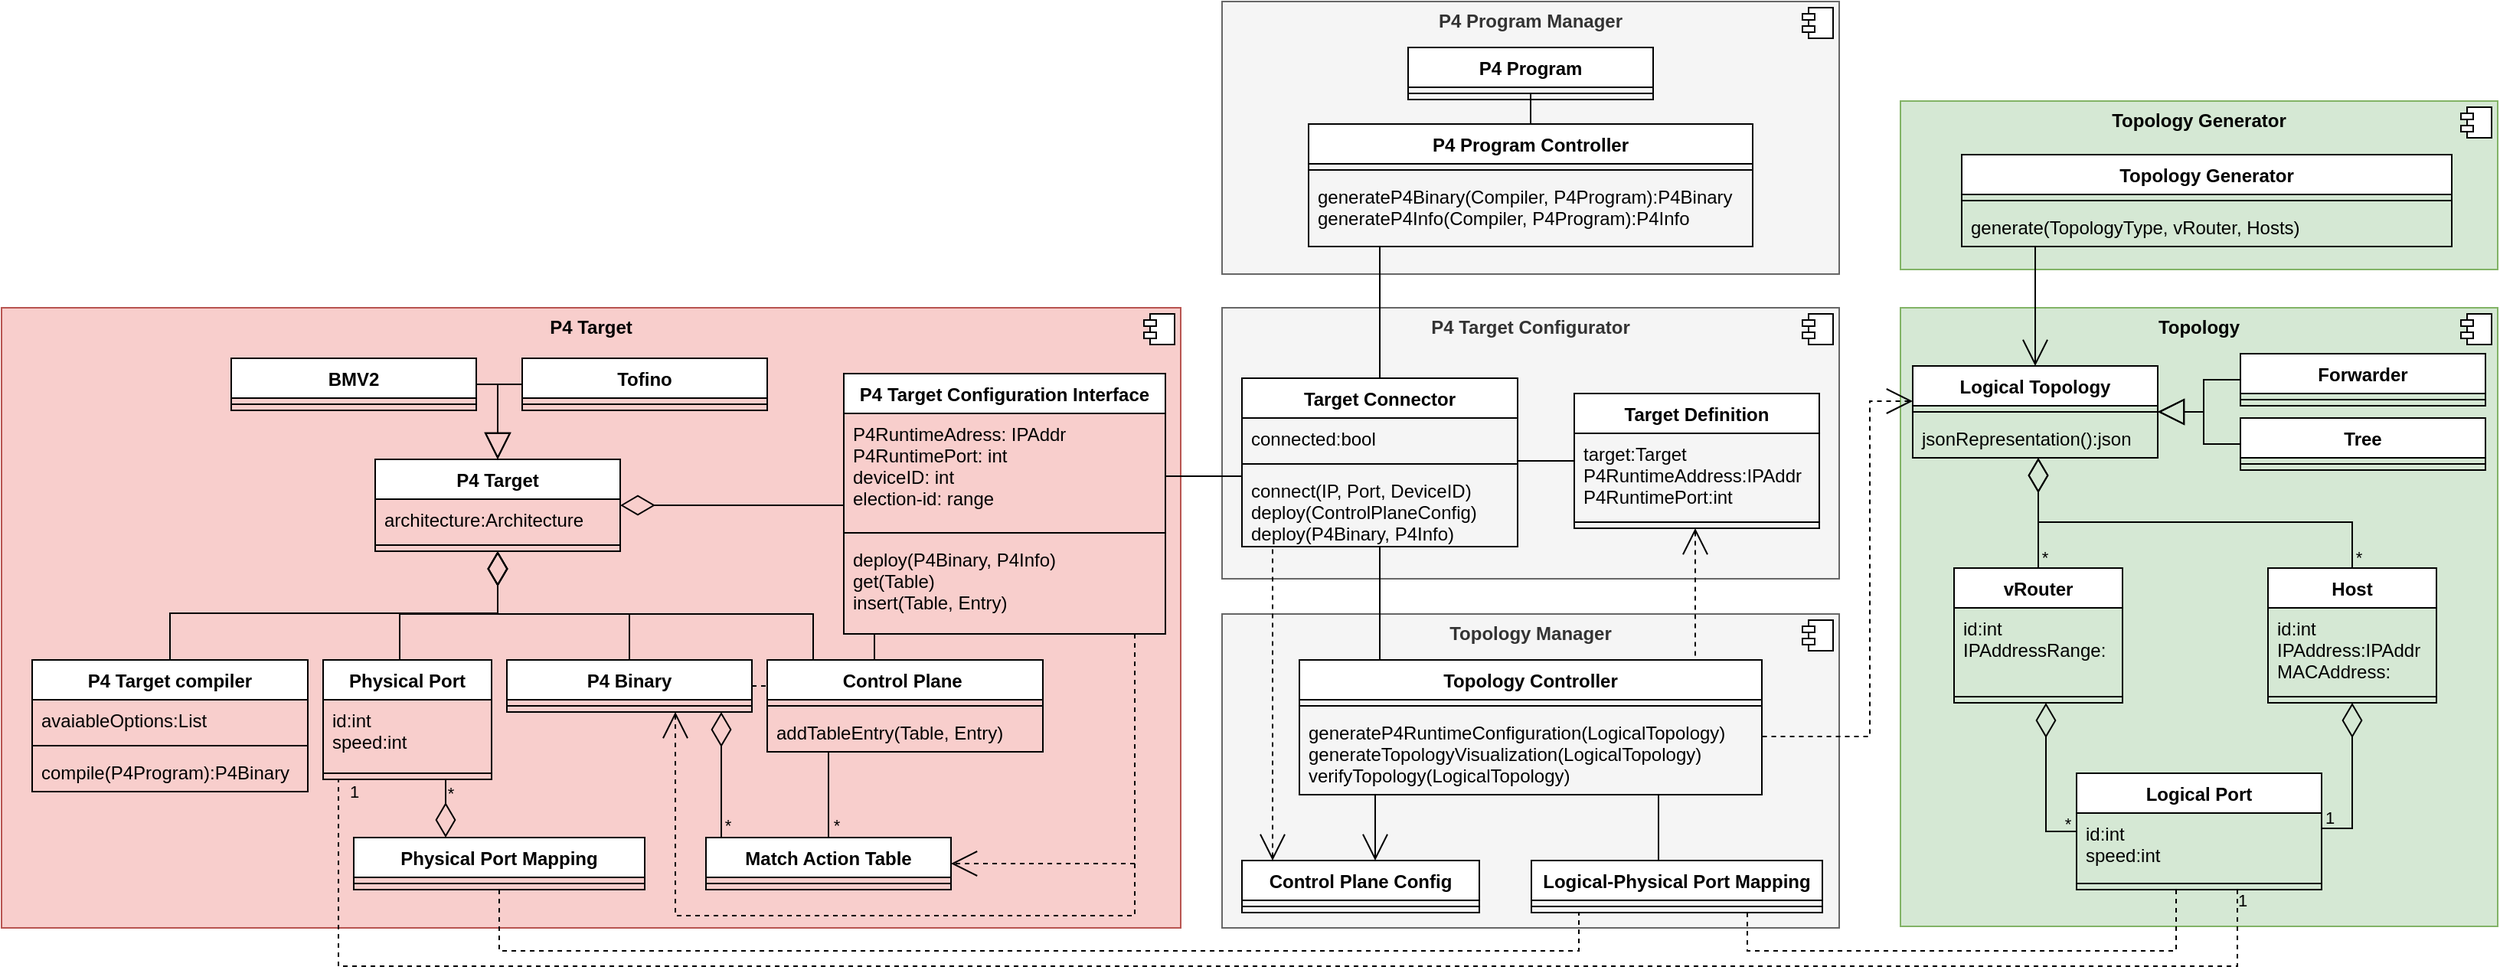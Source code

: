 <mxfile version="14.5.1" type="device"><diagram id="R6TQ2vEgxV3W4R6cFAfv" name="Page-1"><mxGraphModel dx="1638" dy="2123" grid="1" gridSize="10" guides="1" tooltips="1" connect="1" arrows="1" fold="1" page="1" pageScale="1" pageWidth="827" pageHeight="1169" math="0" shadow="0"><root><mxCell id="0"/><mxCell id="1" parent="0" visible="0"/><mxCell id="zYVaAjOG-w3Y150-AvWh-37" value="Components" parent="0"/><mxCell id="NxqUh8hwV3UqLAbW3KpA-49" value="&lt;p style=&quot;margin: 0px ; margin-top: 6px ; text-align: center&quot;&gt;&lt;b&gt;P4 Target&lt;/b&gt;&lt;/p&gt;" style="align=left;overflow=fill;html=1;dropTarget=0;fillColor=#f8cecc;strokeColor=#b85450;" parent="zYVaAjOG-w3Y150-AvWh-37" vertex="1"><mxGeometry x="30" y="190" width="770" height="405" as="geometry"/></mxCell><mxCell id="NxqUh8hwV3UqLAbW3KpA-50" value="" style="shape=component;jettyWidth=8;jettyHeight=4;" parent="NxqUh8hwV3UqLAbW3KpA-49" vertex="1"><mxGeometry x="1" width="20" height="20" relative="1" as="geometry"><mxPoint x="-24" y="4" as="offset"/></mxGeometry></mxCell><mxCell id="NxqUh8hwV3UqLAbW3KpA-117" value="&lt;p style=&quot;margin: 0px ; margin-top: 6px ; text-align: center&quot;&gt;&lt;b&gt;P4 Program Manager&lt;/b&gt;&lt;/p&gt;" style="align=left;overflow=fill;html=1;dropTarget=0;fillColor=#f5f5f5;strokeColor=#666666;fontColor=#333333;" parent="zYVaAjOG-w3Y150-AvWh-37" vertex="1"><mxGeometry x="827" y="-10" width="403" height="178" as="geometry"/></mxCell><mxCell id="NxqUh8hwV3UqLAbW3KpA-118" value="" style="shape=component;jettyWidth=8;jettyHeight=4;" parent="NxqUh8hwV3UqLAbW3KpA-117" vertex="1"><mxGeometry x="1" width="20" height="20" relative="1" as="geometry"><mxPoint x="-24" y="4" as="offset"/></mxGeometry></mxCell><mxCell id="NxqUh8hwV3UqLAbW3KpA-75" value="&lt;p style=&quot;margin: 0px ; margin-top: 6px ; text-align: center&quot;&gt;&lt;b&gt;P4 Target Configurator&lt;/b&gt;&lt;/p&gt;" style="align=left;overflow=fill;html=1;dropTarget=0;fillColor=#f5f5f5;strokeColor=#666666;fontColor=#333333;" parent="zYVaAjOG-w3Y150-AvWh-37" vertex="1"><mxGeometry x="827" y="190" width="403" height="177" as="geometry"/></mxCell><mxCell id="NxqUh8hwV3UqLAbW3KpA-76" value="" style="shape=component;jettyWidth=8;jettyHeight=4;" parent="NxqUh8hwV3UqLAbW3KpA-75" vertex="1"><mxGeometry x="1" width="20" height="20" relative="1" as="geometry"><mxPoint x="-24" y="4" as="offset"/></mxGeometry></mxCell><mxCell id="NxqUh8hwV3UqLAbW3KpA-115" value="&lt;p style=&quot;margin: 0px ; margin-top: 6px ; text-align: center&quot;&gt;&lt;b&gt;Topology Manager&lt;/b&gt;&lt;/p&gt;" style="align=left;overflow=fill;html=1;dropTarget=0;fillColor=#f5f5f5;strokeColor=#666666;fontColor=#333333;" parent="zYVaAjOG-w3Y150-AvWh-37" vertex="1"><mxGeometry x="827" y="390" width="403" height="205" as="geometry"/></mxCell><mxCell id="NxqUh8hwV3UqLAbW3KpA-116" value="" style="shape=component;jettyWidth=8;jettyHeight=4;" parent="NxqUh8hwV3UqLAbW3KpA-115" vertex="1"><mxGeometry x="1" width="20" height="20" relative="1" as="geometry"><mxPoint x="-24" y="4" as="offset"/></mxGeometry></mxCell><mxCell id="zYVaAjOG-w3Y150-AvWh-20" value="&lt;p style=&quot;margin: 0px ; margin-top: 6px ; text-align: center&quot;&gt;&lt;b&gt;Topology Generator&lt;/b&gt;&lt;/p&gt;" style="align=left;overflow=fill;html=1;dropTarget=0;fillColor=#d5e8d4;strokeColor=#82b366;" parent="zYVaAjOG-w3Y150-AvWh-37" vertex="1"><mxGeometry x="1270" y="55" width="390" height="110" as="geometry"/></mxCell><mxCell id="zYVaAjOG-w3Y150-AvWh-21" value="" style="shape=component;jettyWidth=8;jettyHeight=4;" parent="zYVaAjOG-w3Y150-AvWh-20" vertex="1"><mxGeometry x="1" width="20" height="20" relative="1" as="geometry"><mxPoint x="-24" y="4" as="offset"/></mxGeometry></mxCell><mxCell id="zYVaAjOG-w3Y150-AvWh-41" value="&lt;p style=&quot;margin: 0px ; margin-top: 6px ; text-align: center&quot;&gt;&lt;b&gt;Topology&lt;/b&gt;&lt;/p&gt;" style="align=left;overflow=fill;html=1;dropTarget=0;fillColor=#d5e8d4;strokeColor=#82b366;" parent="zYVaAjOG-w3Y150-AvWh-37" vertex="1"><mxGeometry x="1270" y="190" width="390" height="404" as="geometry"/></mxCell><mxCell id="zYVaAjOG-w3Y150-AvWh-42" value="" style="shape=component;jettyWidth=8;jettyHeight=4;" parent="zYVaAjOG-w3Y150-AvWh-41" vertex="1"><mxGeometry x="1" width="20" height="20" relative="1" as="geometry"><mxPoint x="-24" y="4" as="offset"/></mxGeometry></mxCell><mxCell id="zYVaAjOG-w3Y150-AvWh-38" value="Classes" parent="0"/><mxCell id="NxqUh8hwV3UqLAbW3KpA-40" value="" style="edgeStyle=orthogonalEdgeStyle;rounded=0;orthogonalLoop=1;jettySize=auto;html=1;startSize=15;endArrow=none;endFill=0;endSize=20;startArrow=block;startFill=0;" parent="zYVaAjOG-w3Y150-AvWh-38" source="NxqUh8hwV3UqLAbW3KpA-1" target="NxqUh8hwV3UqLAbW3KpA-36" edge="1"><mxGeometry relative="1" as="geometry"><Array as="points"><mxPoint x="354" y="240"/></Array></mxGeometry></mxCell><mxCell id="NxqUh8hwV3UqLAbW3KpA-45" style="edgeStyle=orthogonalEdgeStyle;rounded=0;orthogonalLoop=1;jettySize=auto;html=1;startSize=15;endArrow=none;endFill=0;endSize=20;startArrow=block;startFill=0;" parent="zYVaAjOG-w3Y150-AvWh-38" source="NxqUh8hwV3UqLAbW3KpA-1" target="NxqUh8hwV3UqLAbW3KpA-41" edge="1"><mxGeometry relative="1" as="geometry"><Array as="points"><mxPoint x="354" y="240"/></Array></mxGeometry></mxCell><mxCell id="NxqUh8hwV3UqLAbW3KpA-1" value="P4 Target" style="swimlane;fontStyle=1;align=center;verticalAlign=top;childLayout=stackLayout;horizontal=1;startSize=26;horizontalStack=0;resizeParent=1;resizeParentMax=0;resizeLast=0;collapsible=1;marginBottom=0;" parent="zYVaAjOG-w3Y150-AvWh-38" vertex="1"><mxGeometry x="274" y="289" width="160" height="60" as="geometry"/></mxCell><mxCell id="NxqUh8hwV3UqLAbW3KpA-2" value="architecture:Architecture" style="text;strokeColor=none;fillColor=none;align=left;verticalAlign=top;spacingLeft=4;spacingRight=4;overflow=hidden;rotatable=0;points=[[0,0.5],[1,0.5]];portConstraint=eastwest;" parent="NxqUh8hwV3UqLAbW3KpA-1" vertex="1"><mxGeometry y="26" width="160" height="26" as="geometry"/></mxCell><mxCell id="NxqUh8hwV3UqLAbW3KpA-3" value="" style="line;strokeWidth=1;fillColor=none;align=left;verticalAlign=middle;spacingTop=-1;spacingLeft=3;spacingRight=3;rotatable=0;labelPosition=right;points=[];portConstraint=eastwest;" parent="NxqUh8hwV3UqLAbW3KpA-1" vertex="1"><mxGeometry y="52" width="160" height="8" as="geometry"/></mxCell><mxCell id="NxqUh8hwV3UqLAbW3KpA-27" style="edgeStyle=orthogonalEdgeStyle;rounded=0;orthogonalLoop=1;jettySize=auto;html=1;endArrow=diamondThin;endFill=0;startSize=12;endSize=20;" parent="zYVaAjOG-w3Y150-AvWh-38" source="ynl7z2nkHCVHuvga_-5q-16" target="NxqUh8hwV3UqLAbW3KpA-1" edge="1"><mxGeometry relative="1" as="geometry"><Array as="points"><mxPoint x="290" y="390"/><mxPoint x="354" y="390"/></Array></mxGeometry></mxCell><mxCell id="ynl7z2nkHCVHuvga_-5q-36" style="edgeStyle=orthogonalEdgeStyle;rounded=0;orthogonalLoop=1;jettySize=auto;html=1;startArrow=diamondThin;startFill=0;startSize=20;endArrow=none;endFill=0;endSize=20;" parent="zYVaAjOG-w3Y150-AvWh-38" source="NxqUh8hwV3UqLAbW3KpA-5" target="ynl7z2nkHCVHuvga_-5q-16" edge="1"><mxGeometry relative="1" as="geometry"><Array as="points"><mxPoint x="320" y="500"/><mxPoint x="320" y="500"/></Array></mxGeometry></mxCell><mxCell id="zYVaAjOG-w3Y150-AvWh-40" value="*" style="edgeLabel;html=1;align=center;verticalAlign=middle;resizable=0;points=[];labelBackgroundColor=none;" parent="ynl7z2nkHCVHuvga_-5q-36" vertex="1" connectable="0"><mxGeometry x="0.368" y="1" relative="1" as="geometry"><mxPoint x="4" y="-3" as="offset"/></mxGeometry></mxCell><mxCell id="zYVaAjOG-w3Y150-AvWh-28" style="edgeStyle=orthogonalEdgeStyle;rounded=0;orthogonalLoop=1;jettySize=auto;html=1;exitX=0.5;exitY=1;exitDx=0;exitDy=0;startArrow=none;startFill=0;startSize=15;endArrow=none;endFill=0;endSize=15;dashed=1;" parent="zYVaAjOG-w3Y150-AvWh-38" source="NxqUh8hwV3UqLAbW3KpA-5" target="zYVaAjOG-w3Y150-AvWh-26" edge="1"><mxGeometry relative="1" as="geometry"><Array as="points"><mxPoint x="355" y="610"/><mxPoint x="1060" y="610"/></Array></mxGeometry></mxCell><mxCell id="NxqUh8hwV3UqLAbW3KpA-5" value="Physical Port Mapping" style="swimlane;fontStyle=1;align=center;verticalAlign=top;childLayout=stackLayout;horizontal=1;startSize=26;horizontalStack=0;resizeParent=1;resizeParentMax=0;resizeLast=0;collapsible=1;marginBottom=0;" parent="zYVaAjOG-w3Y150-AvWh-38" vertex="1"><mxGeometry x="260" y="536" width="190" height="34" as="geometry"/></mxCell><mxCell id="NxqUh8hwV3UqLAbW3KpA-7" value="" style="line;strokeWidth=1;fillColor=none;align=left;verticalAlign=middle;spacingTop=-1;spacingLeft=3;spacingRight=3;rotatable=0;labelPosition=right;points=[];portConstraint=eastwest;" parent="NxqUh8hwV3UqLAbW3KpA-5" vertex="1"><mxGeometry y="26" width="190" height="8" as="geometry"/></mxCell><mxCell id="zYVaAjOG-w3Y150-AvWh-31" style="edgeStyle=orthogonalEdgeStyle;rounded=0;orthogonalLoop=1;jettySize=auto;html=1;exitX=0.5;exitY=0;exitDx=0;exitDy=0;startArrow=none;startFill=0;startSize=20;endArrow=diamondThin;endFill=0;endSize=20;" parent="zYVaAjOG-w3Y150-AvWh-38" source="NxqUh8hwV3UqLAbW3KpA-9" target="NxqUh8hwV3UqLAbW3KpA-1" edge="1"><mxGeometry relative="1" as="geometry"/></mxCell><mxCell id="NxqUh8hwV3UqLAbW3KpA-9" value="P4 Target compiler" style="swimlane;fontStyle=1;align=center;verticalAlign=top;childLayout=stackLayout;horizontal=1;startSize=26;horizontalStack=0;resizeParent=1;resizeParentMax=0;resizeLast=0;collapsible=1;marginBottom=0;" parent="zYVaAjOG-w3Y150-AvWh-38" vertex="1"><mxGeometry x="50" y="420" width="180" height="86" as="geometry"/></mxCell><mxCell id="NxqUh8hwV3UqLAbW3KpA-10" value="avaiableOptions:List" style="text;strokeColor=none;fillColor=none;align=left;verticalAlign=top;spacingLeft=4;spacingRight=4;overflow=hidden;rotatable=0;points=[[0,0.5],[1,0.5]];portConstraint=eastwest;" parent="NxqUh8hwV3UqLAbW3KpA-9" vertex="1"><mxGeometry y="26" width="180" height="26" as="geometry"/></mxCell><mxCell id="NxqUh8hwV3UqLAbW3KpA-11" value="" style="line;strokeWidth=1;fillColor=none;align=left;verticalAlign=middle;spacingTop=-1;spacingLeft=3;spacingRight=3;rotatable=0;labelPosition=right;points=[];portConstraint=eastwest;" parent="NxqUh8hwV3UqLAbW3KpA-9" vertex="1"><mxGeometry y="52" width="180" height="8" as="geometry"/></mxCell><mxCell id="NxqUh8hwV3UqLAbW3KpA-12" value="compile(P4Program):P4Binary" style="text;strokeColor=none;fillColor=none;align=left;verticalAlign=top;spacingLeft=4;spacingRight=4;overflow=hidden;rotatable=0;points=[[0,0.5],[1,0.5]];portConstraint=eastwest;" parent="NxqUh8hwV3UqLAbW3KpA-9" vertex="1"><mxGeometry y="60" width="180" height="26" as="geometry"/></mxCell><mxCell id="NxqUh8hwV3UqLAbW3KpA-28" style="edgeStyle=orthogonalEdgeStyle;rounded=0;orthogonalLoop=1;jettySize=auto;html=1;exitX=0.5;exitY=0;exitDx=0;exitDy=0;endArrow=diamondThin;endFill=0;endSize=20;" parent="zYVaAjOG-w3Y150-AvWh-38" source="NxqUh8hwV3UqLAbW3KpA-13" target="NxqUh8hwV3UqLAbW3KpA-1" edge="1"><mxGeometry relative="1" as="geometry"><Array as="points"><mxPoint x="440" y="390"/><mxPoint x="354" y="390"/></Array></mxGeometry></mxCell><mxCell id="NxqUh8hwV3UqLAbW3KpA-125" style="edgeStyle=orthogonalEdgeStyle;rounded=0;orthogonalLoop=1;jettySize=auto;html=1;startArrow=none;startFill=0;startSize=15;endArrow=none;endFill=0;endSize=15;dashed=1;" parent="zYVaAjOG-w3Y150-AvWh-38" source="NxqUh8hwV3UqLAbW3KpA-13" target="NxqUh8hwV3UqLAbW3KpA-17" edge="1"><mxGeometry relative="1" as="geometry"><Array as="points"><mxPoint x="520" y="437"/><mxPoint x="520" y="437"/></Array></mxGeometry></mxCell><mxCell id="NxqUh8hwV3UqLAbW3KpA-13" value="P4 Binary" style="swimlane;fontStyle=1;align=center;verticalAlign=top;childLayout=stackLayout;horizontal=1;startSize=26;horizontalStack=0;resizeParent=1;resizeParentMax=0;resizeLast=0;collapsible=1;marginBottom=0;" parent="zYVaAjOG-w3Y150-AvWh-38" vertex="1"><mxGeometry x="360" y="420" width="160" height="34" as="geometry"/></mxCell><mxCell id="NxqUh8hwV3UqLAbW3KpA-15" value="" style="line;strokeWidth=1;fillColor=none;align=left;verticalAlign=middle;spacingTop=-1;spacingLeft=3;spacingRight=3;rotatable=0;labelPosition=right;points=[];portConstraint=eastwest;" parent="NxqUh8hwV3UqLAbW3KpA-13" vertex="1"><mxGeometry y="26" width="160" height="8" as="geometry"/></mxCell><mxCell id="NxqUh8hwV3UqLAbW3KpA-29" style="edgeStyle=orthogonalEdgeStyle;rounded=0;orthogonalLoop=1;jettySize=auto;html=1;endArrow=diamondThin;endFill=0;startSize=10;endSize=20;" parent="zYVaAjOG-w3Y150-AvWh-38" source="NxqUh8hwV3UqLAbW3KpA-17" target="NxqUh8hwV3UqLAbW3KpA-1" edge="1"><mxGeometry relative="1" as="geometry"><Array as="points"><mxPoint x="560" y="390"/><mxPoint x="354" y="390"/></Array></mxGeometry></mxCell><mxCell id="NxqUh8hwV3UqLAbW3KpA-17" value="Control Plane " style="swimlane;fontStyle=1;align=center;verticalAlign=top;childLayout=stackLayout;horizontal=1;startSize=26;horizontalStack=0;resizeParent=1;resizeParentMax=0;resizeLast=0;collapsible=1;marginBottom=0;" parent="zYVaAjOG-w3Y150-AvWh-38" vertex="1"><mxGeometry x="530" y="420" width="180" height="60" as="geometry"/></mxCell><mxCell id="NxqUh8hwV3UqLAbW3KpA-19" value="" style="line;strokeWidth=1;fillColor=none;align=left;verticalAlign=middle;spacingTop=-1;spacingLeft=3;spacingRight=3;rotatable=0;labelPosition=right;points=[];portConstraint=eastwest;" parent="NxqUh8hwV3UqLAbW3KpA-17" vertex="1"><mxGeometry y="26" width="180" height="8" as="geometry"/></mxCell><mxCell id="NxqUh8hwV3UqLAbW3KpA-20" value="addTableEntry(Table, Entry)" style="text;strokeColor=none;fillColor=none;align=left;verticalAlign=top;spacingLeft=4;spacingRight=4;overflow=hidden;rotatable=0;points=[[0,0.5],[1,0.5]];portConstraint=eastwest;" parent="NxqUh8hwV3UqLAbW3KpA-17" vertex="1"><mxGeometry y="34" width="180" height="26" as="geometry"/></mxCell><mxCell id="NxqUh8hwV3UqLAbW3KpA-25" style="edgeStyle=orthogonalEdgeStyle;rounded=0;orthogonalLoop=1;jettySize=auto;html=1;endArrow=diamondThin;endFill=0;endSize=20;" parent="zYVaAjOG-w3Y150-AvWh-38" source="NxqUh8hwV3UqLAbW3KpA-21" target="NxqUh8hwV3UqLAbW3KpA-13" edge="1"><mxGeometry relative="1" as="geometry"><Array as="points"><mxPoint x="500" y="480"/><mxPoint x="500" y="480"/></Array></mxGeometry></mxCell><mxCell id="NxqUh8hwV3UqLAbW3KpA-26" value="*" style="edgeLabel;html=1;align=center;verticalAlign=middle;resizable=0;points=[];labelBackgroundColor=none;" parent="NxqUh8hwV3UqLAbW3KpA-25" vertex="1" connectable="0"><mxGeometry x="-0.556" y="-1" relative="1" as="geometry"><mxPoint x="3" y="10" as="offset"/></mxGeometry></mxCell><mxCell id="ynl7z2nkHCVHuvga_-5q-1" style="edgeStyle=orthogonalEdgeStyle;rounded=0;orthogonalLoop=1;jettySize=auto;html=1;endArrow=none;endFill=0;" parent="zYVaAjOG-w3Y150-AvWh-38" source="NxqUh8hwV3UqLAbW3KpA-21" target="NxqUh8hwV3UqLAbW3KpA-17" edge="1"><mxGeometry relative="1" as="geometry"><Array as="points"><mxPoint x="570" y="500"/><mxPoint x="570" y="500"/></Array></mxGeometry></mxCell><mxCell id="ynl7z2nkHCVHuvga_-5q-4" value="*" style="edgeLabel;html=1;align=center;verticalAlign=middle;resizable=0;points=[];labelBackgroundColor=none;" parent="ynl7z2nkHCVHuvga_-5q-1" vertex="1" connectable="0"><mxGeometry x="0.474" y="-1" relative="1" as="geometry"><mxPoint x="4" y="33" as="offset"/></mxGeometry></mxCell><mxCell id="NxqUh8hwV3UqLAbW3KpA-21" value="Match Action Table" style="swimlane;fontStyle=1;align=center;verticalAlign=top;childLayout=stackLayout;horizontal=1;startSize=26;horizontalStack=0;resizeParent=1;resizeParentMax=0;resizeLast=0;collapsible=1;marginBottom=0;" parent="zYVaAjOG-w3Y150-AvWh-38" vertex="1"><mxGeometry x="490" y="536" width="160" height="34" as="geometry"/></mxCell><mxCell id="NxqUh8hwV3UqLAbW3KpA-23" value="" style="line;strokeWidth=1;fillColor=none;align=left;verticalAlign=middle;spacingTop=-1;spacingLeft=3;spacingRight=3;rotatable=0;labelPosition=right;points=[];portConstraint=eastwest;" parent="NxqUh8hwV3UqLAbW3KpA-21" vertex="1"><mxGeometry y="26" width="160" height="8" as="geometry"/></mxCell><mxCell id="ynl7z2nkHCVHuvga_-5q-37" style="edgeStyle=orthogonalEdgeStyle;rounded=0;orthogonalLoop=1;jettySize=auto;html=1;exitX=0.25;exitY=1;exitDx=0;exitDy=0;startArrow=none;startFill=0;startSize=20;endArrow=none;endFill=0;endSize=20;" parent="zYVaAjOG-w3Y150-AvWh-38" source="NxqUh8hwV3UqLAbW3KpA-30" target="NxqUh8hwV3UqLAbW3KpA-17" edge="1"><mxGeometry relative="1" as="geometry"><Array as="points"><mxPoint x="600" y="403"/></Array></mxGeometry></mxCell><mxCell id="NxqUh8hwV3UqLAbW3KpA-30" value="P4 Target Configuration Interface" style="swimlane;fontStyle=1;align=center;verticalAlign=top;childLayout=stackLayout;horizontal=1;startSize=26;horizontalStack=0;resizeParent=1;resizeParentMax=0;resizeLast=0;collapsible=1;marginBottom=0;" parent="zYVaAjOG-w3Y150-AvWh-38" vertex="1"><mxGeometry x="580" y="233" width="210" height="170" as="geometry"/></mxCell><mxCell id="NxqUh8hwV3UqLAbW3KpA-31" value="P4RuntimeAdress: IPAddr&#10;P4RuntimePort: int&#10;deviceID: int&#10;election-id: range" style="text;strokeColor=none;fillColor=none;align=left;verticalAlign=top;spacingLeft=4;spacingRight=4;overflow=hidden;rotatable=0;points=[[0,0.5],[1,0.5]];portConstraint=eastwest;fontSize=12;" parent="NxqUh8hwV3UqLAbW3KpA-30" vertex="1"><mxGeometry y="26" width="210" height="74" as="geometry"/></mxCell><mxCell id="NxqUh8hwV3UqLAbW3KpA-32" value="" style="line;strokeWidth=1;fillColor=none;align=left;verticalAlign=middle;spacingTop=-1;spacingLeft=3;spacingRight=3;rotatable=0;labelPosition=right;points=[];portConstraint=eastwest;" parent="NxqUh8hwV3UqLAbW3KpA-30" vertex="1"><mxGeometry y="100" width="210" height="8" as="geometry"/></mxCell><mxCell id="NxqUh8hwV3UqLAbW3KpA-33" value="deploy(P4Binary, P4Info)&#10;get(Table)&#10;insert(Table, Entry)" style="text;strokeColor=none;fillColor=none;align=left;verticalAlign=top;spacingLeft=4;spacingRight=4;overflow=hidden;rotatable=0;points=[[0,0.5],[1,0.5]];portConstraint=eastwest;" parent="NxqUh8hwV3UqLAbW3KpA-30" vertex="1"><mxGeometry y="108" width="210" height="62" as="geometry"/></mxCell><mxCell id="NxqUh8hwV3UqLAbW3KpA-35" style="edgeStyle=orthogonalEdgeStyle;rounded=0;orthogonalLoop=1;jettySize=auto;html=1;startSize=12;endArrow=diamondThin;endFill=0;endSize=20;" parent="zYVaAjOG-w3Y150-AvWh-38" source="NxqUh8hwV3UqLAbW3KpA-30" target="NxqUh8hwV3UqLAbW3KpA-1" edge="1"><mxGeometry relative="1" as="geometry"><Array as="points"><mxPoint x="510" y="319"/><mxPoint x="510" y="319"/></Array></mxGeometry></mxCell><mxCell id="NxqUh8hwV3UqLAbW3KpA-36" value="BMV2" style="swimlane;fontStyle=1;align=center;verticalAlign=top;childLayout=stackLayout;horizontal=1;startSize=26;horizontalStack=0;resizeParent=1;resizeParentMax=0;resizeLast=0;collapsible=1;marginBottom=0;" parent="zYVaAjOG-w3Y150-AvWh-38" vertex="1"><mxGeometry x="180" y="223" width="160" height="34" as="geometry"/></mxCell><mxCell id="NxqUh8hwV3UqLAbW3KpA-38" value="" style="line;strokeWidth=1;fillColor=none;align=left;verticalAlign=middle;spacingTop=-1;spacingLeft=3;spacingRight=3;rotatable=0;labelPosition=right;points=[];portConstraint=eastwest;" parent="NxqUh8hwV3UqLAbW3KpA-36" vertex="1"><mxGeometry y="26" width="160" height="8" as="geometry"/></mxCell><mxCell id="NxqUh8hwV3UqLAbW3KpA-41" value="Tofino" style="swimlane;fontStyle=1;align=center;verticalAlign=top;childLayout=stackLayout;horizontal=1;startSize=26;horizontalStack=0;resizeParent=1;resizeParentMax=0;resizeLast=0;collapsible=1;marginBottom=0;" parent="zYVaAjOG-w3Y150-AvWh-38" vertex="1"><mxGeometry x="370" y="223" width="160" height="34" as="geometry"/></mxCell><mxCell id="NxqUh8hwV3UqLAbW3KpA-43" value="" style="line;strokeWidth=1;fillColor=none;align=left;verticalAlign=middle;spacingTop=-1;spacingLeft=3;spacingRight=3;rotatable=0;labelPosition=right;points=[];portConstraint=eastwest;" parent="NxqUh8hwV3UqLAbW3KpA-41" vertex="1"><mxGeometry y="26" width="160" height="8" as="geometry"/></mxCell><mxCell id="NxqUh8hwV3UqLAbW3KpA-60" value="" style="edgeStyle=orthogonalEdgeStyle;rounded=0;orthogonalLoop=1;jettySize=auto;html=1;startArrow=none;startFill=0;startSize=15;endArrow=none;endFill=0;endSize=15;" parent="zYVaAjOG-w3Y150-AvWh-38" source="NxqUh8hwV3UqLAbW3KpA-51" target="NxqUh8hwV3UqLAbW3KpA-56" edge="1"><mxGeometry relative="1" as="geometry"><Array as="points"><mxPoint x="1040" y="290"/><mxPoint x="1040" y="290"/></Array></mxGeometry></mxCell><mxCell id="NxqUh8hwV3UqLAbW3KpA-51" value="Target Connector" style="swimlane;fontStyle=1;align=center;verticalAlign=top;childLayout=stackLayout;horizontal=1;startSize=26;horizontalStack=0;resizeParent=1;resizeParentMax=0;resizeLast=0;collapsible=1;marginBottom=0;" parent="zYVaAjOG-w3Y150-AvWh-38" vertex="1"><mxGeometry x="840" y="236" width="180" height="110" as="geometry"/></mxCell><mxCell id="NxqUh8hwV3UqLAbW3KpA-52" value="connected:bool" style="text;strokeColor=none;fillColor=none;align=left;verticalAlign=top;spacingLeft=4;spacingRight=4;overflow=hidden;rotatable=0;points=[[0,0.5],[1,0.5]];portConstraint=eastwest;" parent="NxqUh8hwV3UqLAbW3KpA-51" vertex="1"><mxGeometry y="26" width="180" height="26" as="geometry"/></mxCell><mxCell id="NxqUh8hwV3UqLAbW3KpA-53" value="" style="line;strokeWidth=1;fillColor=none;align=left;verticalAlign=middle;spacingTop=-1;spacingLeft=3;spacingRight=3;rotatable=0;labelPosition=right;points=[];portConstraint=eastwest;" parent="NxqUh8hwV3UqLAbW3KpA-51" vertex="1"><mxGeometry y="52" width="180" height="8" as="geometry"/></mxCell><mxCell id="NxqUh8hwV3UqLAbW3KpA-54" value="connect(IP, Port, DeviceID)&#10;deploy(ControlPlaneConfig)&#10;deploy(P4Binary, P4Info)" style="text;strokeColor=none;fillColor=none;align=left;verticalAlign=top;spacingLeft=4;spacingRight=4;overflow=hidden;rotatable=0;points=[[0,0.5],[1,0.5]];portConstraint=eastwest;" parent="NxqUh8hwV3UqLAbW3KpA-51" vertex="1"><mxGeometry y="60" width="180" height="50" as="geometry"/></mxCell><mxCell id="NxqUh8hwV3UqLAbW3KpA-56" value="Target Definition" style="swimlane;fontStyle=1;align=center;verticalAlign=top;childLayout=stackLayout;horizontal=1;startSize=26;horizontalStack=0;resizeParent=1;resizeParentMax=0;resizeLast=0;collapsible=1;marginBottom=0;" parent="zYVaAjOG-w3Y150-AvWh-38" vertex="1"><mxGeometry x="1057" y="246" width="160" height="88" as="geometry"/></mxCell><mxCell id="ynl7z2nkHCVHuvga_-5q-13" value="target:Target&#10;P4RuntimeAddress:IPAddr&#10;P4RuntimePort:int" style="text;strokeColor=none;fillColor=none;align=left;verticalAlign=top;spacingLeft=4;spacingRight=4;overflow=hidden;rotatable=0;points=[[0,0.5],[1,0.5]];portConstraint=eastwest;" parent="NxqUh8hwV3UqLAbW3KpA-56" vertex="1"><mxGeometry y="26" width="160" height="54" as="geometry"/></mxCell><mxCell id="NxqUh8hwV3UqLAbW3KpA-58" value="" style="line;strokeWidth=1;fillColor=none;align=left;verticalAlign=middle;spacingTop=-1;spacingLeft=3;spacingRight=3;rotatable=0;labelPosition=right;points=[];portConstraint=eastwest;" parent="NxqUh8hwV3UqLAbW3KpA-56" vertex="1"><mxGeometry y="80" width="160" height="8" as="geometry"/></mxCell><mxCell id="NxqUh8hwV3UqLAbW3KpA-102" style="edgeStyle=orthogonalEdgeStyle;rounded=0;orthogonalLoop=1;jettySize=auto;html=1;startArrow=none;startFill=0;startSize=15;endArrow=none;endFill=0;endSize=15;" parent="zYVaAjOG-w3Y150-AvWh-38" source="NxqUh8hwV3UqLAbW3KpA-51" target="NxqUh8hwV3UqLAbW3KpA-97" edge="1"><mxGeometry relative="1" as="geometry"><Array as="points"><mxPoint x="930" y="150"/><mxPoint x="930" y="150"/></Array></mxGeometry></mxCell><mxCell id="NxqUh8hwV3UqLAbW3KpA-123" value="" style="edgeStyle=orthogonalEdgeStyle;rounded=0;orthogonalLoop=1;jettySize=auto;html=1;startArrow=none;startFill=0;startSize=15;endArrow=none;endFill=0;endSize=15;" parent="zYVaAjOG-w3Y150-AvWh-38" source="NxqUh8hwV3UqLAbW3KpA-97" target="NxqUh8hwV3UqLAbW3KpA-119" edge="1"><mxGeometry relative="1" as="geometry"/></mxCell><mxCell id="NxqUh8hwV3UqLAbW3KpA-97" value="P4 Program Controller" style="swimlane;fontStyle=1;align=center;verticalAlign=top;childLayout=stackLayout;horizontal=1;startSize=26;horizontalStack=0;resizeParent=1;resizeParentMax=0;resizeLast=0;collapsible=1;marginBottom=0;" parent="zYVaAjOG-w3Y150-AvWh-38" vertex="1"><mxGeometry x="883.5" y="70" width="290" height="80" as="geometry"/></mxCell><mxCell id="NxqUh8hwV3UqLAbW3KpA-99" value="" style="line;strokeWidth=1;fillColor=none;align=left;verticalAlign=middle;spacingTop=-1;spacingLeft=3;spacingRight=3;rotatable=0;labelPosition=right;points=[];portConstraint=eastwest;" parent="NxqUh8hwV3UqLAbW3KpA-97" vertex="1"><mxGeometry y="26" width="290" height="8" as="geometry"/></mxCell><mxCell id="NxqUh8hwV3UqLAbW3KpA-100" value="generateP4Binary(Compiler, P4Program):P4Binary&#10;generateP4Info(Compiler, P4Program):P4Info" style="text;strokeColor=none;fillColor=none;align=left;verticalAlign=top;spacingLeft=4;spacingRight=4;overflow=hidden;rotatable=0;points=[[0,0.5],[1,0.5]];portConstraint=eastwest;" parent="NxqUh8hwV3UqLAbW3KpA-97" vertex="1"><mxGeometry y="34" width="290" height="46" as="geometry"/></mxCell><mxCell id="zYVaAjOG-w3Y150-AvWh-30" style="edgeStyle=orthogonalEdgeStyle;rounded=0;orthogonalLoop=1;jettySize=auto;html=1;startArrow=none;startFill=0;startSize=15;endArrow=none;endFill=0;endSize=15;" parent="zYVaAjOG-w3Y150-AvWh-38" source="NxqUh8hwV3UqLAbW3KpA-104" target="zYVaAjOG-w3Y150-AvWh-26" edge="1"><mxGeometry relative="1" as="geometry"><Array as="points"><mxPoint x="1112" y="520"/><mxPoint x="1112" y="520"/></Array></mxGeometry></mxCell><mxCell id="zYVaAjOG-w3Y150-AvWh-35" style="edgeStyle=orthogonalEdgeStyle;rounded=0;orthogonalLoop=1;jettySize=auto;html=1;startArrow=open;startFill=0;startSize=15;endArrow=none;endFill=0;endSize=15;" parent="zYVaAjOG-w3Y150-AvWh-38" source="zYVaAjOG-w3Y150-AvWh-32" target="NxqUh8hwV3UqLAbW3KpA-104" edge="1"><mxGeometry relative="1" as="geometry"><Array as="points"><mxPoint x="927" y="530"/><mxPoint x="927" y="530"/></Array></mxGeometry></mxCell><mxCell id="NxqUh8hwV3UqLAbW3KpA-104" value="Topology Controller" style="swimlane;fontStyle=1;align=center;verticalAlign=top;childLayout=stackLayout;horizontal=1;startSize=26;horizontalStack=0;resizeParent=1;resizeParentMax=0;resizeLast=0;collapsible=1;marginBottom=0;" parent="zYVaAjOG-w3Y150-AvWh-38" vertex="1"><mxGeometry x="877.5" y="420" width="302" height="88" as="geometry"/></mxCell><mxCell id="NxqUh8hwV3UqLAbW3KpA-106" value="" style="line;strokeWidth=1;fillColor=none;align=left;verticalAlign=middle;spacingTop=-1;spacingLeft=3;spacingRight=3;rotatable=0;labelPosition=right;points=[];portConstraint=eastwest;" parent="NxqUh8hwV3UqLAbW3KpA-104" vertex="1"><mxGeometry y="26" width="302" height="8" as="geometry"/></mxCell><mxCell id="zYVaAjOG-w3Y150-AvWh-24" value="generateP4RuntimeConfiguration(LogicalTopology)&#10;generateTopologyVisualization(LogicalTopology)&#10;verifyTopology(LogicalTopology)" style="text;strokeColor=none;fillColor=none;align=left;verticalAlign=top;spacingLeft=4;spacingRight=4;overflow=hidden;rotatable=0;points=[[0,0.5],[1,0.5]];portConstraint=eastwest;labelBackgroundColor=none;" parent="NxqUh8hwV3UqLAbW3KpA-104" vertex="1"><mxGeometry y="34" width="302" height="54" as="geometry"/></mxCell><mxCell id="ynl7z2nkHCVHuvga_-5q-11" style="edgeStyle=orthogonalEdgeStyle;rounded=0;orthogonalLoop=1;jettySize=auto;html=1;startArrow=open;startFill=0;startSize=15;endArrow=none;endFill=0;endSize=15;" parent="zYVaAjOG-w3Y150-AvWh-38" source="NxqUh8hwV3UqLAbW3KpA-108" target="ynl7z2nkHCVHuvga_-5q-6" edge="1"><mxGeometry relative="1" as="geometry"><Array as="points"><mxPoint x="1358" y="180"/><mxPoint x="1358" y="180"/></Array></mxGeometry></mxCell><mxCell id="zYVaAjOG-w3Y150-AvWh-14" value="" style="edgeStyle=orthogonalEdgeStyle;rounded=0;orthogonalLoop=1;jettySize=auto;html=1;startArrow=block;startFill=0;startSize=15;endArrow=none;endFill=0;endSize=15;" parent="zYVaAjOG-w3Y150-AvWh-38" source="NxqUh8hwV3UqLAbW3KpA-108" target="zYVaAjOG-w3Y150-AvWh-12" edge="1"><mxGeometry relative="1" as="geometry"><Array as="points"><mxPoint x="1468" y="258"/><mxPoint x="1468" y="237"/></Array></mxGeometry></mxCell><mxCell id="NxqUh8hwV3UqLAbW3KpA-108" value="Logical Topology" style="swimlane;fontStyle=1;align=center;verticalAlign=top;childLayout=stackLayout;horizontal=1;startSize=26;horizontalStack=0;resizeParent=1;resizeParentMax=0;resizeLast=0;collapsible=1;marginBottom=0;" parent="zYVaAjOG-w3Y150-AvWh-38" vertex="1"><mxGeometry x="1278" y="228" width="160" height="60" as="geometry"/></mxCell><mxCell id="NxqUh8hwV3UqLAbW3KpA-110" value="" style="line;strokeWidth=1;fillColor=none;align=left;verticalAlign=middle;spacingTop=-1;spacingLeft=3;spacingRight=3;rotatable=0;labelPosition=right;points=[];portConstraint=eastwest;" parent="NxqUh8hwV3UqLAbW3KpA-108" vertex="1"><mxGeometry y="26" width="160" height="8" as="geometry"/></mxCell><mxCell id="zYVaAjOG-w3Y150-AvWh-23" value="jsonRepresentation():json" style="text;strokeColor=none;fillColor=none;align=left;verticalAlign=top;spacingLeft=4;spacingRight=4;overflow=hidden;rotatable=0;points=[[0,0.5],[1,0.5]];portConstraint=eastwest;" parent="NxqUh8hwV3UqLAbW3KpA-108" vertex="1"><mxGeometry y="34" width="160" height="26" as="geometry"/></mxCell><mxCell id="NxqUh8hwV3UqLAbW3KpA-114" style="edgeStyle=orthogonalEdgeStyle;rounded=0;orthogonalLoop=1;jettySize=auto;html=1;startArrow=none;startFill=0;startSize=15;endArrow=none;endFill=0;endSize=15;" parent="zYVaAjOG-w3Y150-AvWh-38" source="NxqUh8hwV3UqLAbW3KpA-51" target="NxqUh8hwV3UqLAbW3KpA-104" edge="1"><mxGeometry relative="1" as="geometry"><Array as="points"><mxPoint x="930" y="380"/><mxPoint x="930" y="380"/></Array></mxGeometry></mxCell><mxCell id="NxqUh8hwV3UqLAbW3KpA-119" value="P4 Program" style="swimlane;fontStyle=1;align=center;verticalAlign=top;childLayout=stackLayout;horizontal=1;startSize=26;horizontalStack=0;resizeParent=1;resizeParentMax=0;resizeLast=0;collapsible=1;marginBottom=0;" parent="zYVaAjOG-w3Y150-AvWh-38" vertex="1"><mxGeometry x="948.5" y="20" width="160" height="34" as="geometry"/></mxCell><mxCell id="NxqUh8hwV3UqLAbW3KpA-121" value="" style="line;strokeWidth=1;fillColor=none;align=left;verticalAlign=middle;spacingTop=-1;spacingLeft=3;spacingRight=3;rotatable=0;labelPosition=right;points=[];portConstraint=eastwest;" parent="NxqUh8hwV3UqLAbW3KpA-119" vertex="1"><mxGeometry y="26" width="160" height="8" as="geometry"/></mxCell><mxCell id="ynl7z2nkHCVHuvga_-5q-6" value="Topology Generator" style="swimlane;fontStyle=1;align=center;verticalAlign=top;childLayout=stackLayout;horizontal=1;startSize=26;horizontalStack=0;resizeParent=1;resizeParentMax=0;resizeLast=0;collapsible=1;marginBottom=0;" parent="zYVaAjOG-w3Y150-AvWh-38" vertex="1"><mxGeometry x="1310" y="90" width="320" height="60" as="geometry"/></mxCell><mxCell id="ynl7z2nkHCVHuvga_-5q-7" value="" style="line;strokeWidth=1;fillColor=none;align=left;verticalAlign=middle;spacingTop=-1;spacingLeft=3;spacingRight=3;rotatable=0;labelPosition=right;points=[];portConstraint=eastwest;" parent="ynl7z2nkHCVHuvga_-5q-6" vertex="1"><mxGeometry y="26" width="320" height="8" as="geometry"/></mxCell><mxCell id="zYVaAjOG-w3Y150-AvWh-22" value="generate(TopologyType, vRouter, Hosts)" style="text;strokeColor=none;fillColor=none;align=left;verticalAlign=top;spacingLeft=4;spacingRight=4;overflow=hidden;rotatable=0;points=[[0,0.5],[1,0.5]];portConstraint=eastwest;" parent="ynl7z2nkHCVHuvga_-5q-6" vertex="1"><mxGeometry y="34" width="320" height="26" as="geometry"/></mxCell><mxCell id="zYVaAjOG-w3Y150-AvWh-29" style="edgeStyle=orthogonalEdgeStyle;rounded=0;orthogonalLoop=1;jettySize=auto;html=1;startArrow=none;startFill=0;startSize=15;endArrow=none;endFill=0;endSize=15;dashed=1;" parent="zYVaAjOG-w3Y150-AvWh-38" source="ynl7z2nkHCVHuvga_-5q-20" target="zYVaAjOG-w3Y150-AvWh-26" edge="1"><mxGeometry relative="1" as="geometry"><Array as="points"><mxPoint x="1450" y="610"/><mxPoint x="1170" y="610"/></Array><mxPoint x="1307.5" y="454" as="sourcePoint"/></mxGeometry></mxCell><mxCell id="ynl7z2nkHCVHuvga_-5q-16" value="Physical Port" style="swimlane;fontStyle=1;align=center;verticalAlign=top;childLayout=stackLayout;horizontal=1;startSize=26;horizontalStack=0;resizeParent=1;resizeParentMax=0;resizeLast=0;collapsible=1;marginBottom=0;" parent="zYVaAjOG-w3Y150-AvWh-38" vertex="1"><mxGeometry x="240" y="420" width="110" height="78" as="geometry"/></mxCell><mxCell id="ynl7z2nkHCVHuvga_-5q-38" value="id:int&#10;speed:int" style="text;strokeColor=none;fillColor=none;align=left;verticalAlign=top;spacingLeft=4;spacingRight=4;overflow=hidden;rotatable=0;points=[[0,0.5],[1,0.5]];portConstraint=eastwest;" parent="ynl7z2nkHCVHuvga_-5q-16" vertex="1"><mxGeometry y="26" width="110" height="44" as="geometry"/></mxCell><mxCell id="ynl7z2nkHCVHuvga_-5q-17" value="" style="line;strokeWidth=1;fillColor=none;align=left;verticalAlign=middle;spacingTop=-1;spacingLeft=3;spacingRight=3;rotatable=0;labelPosition=right;points=[];portConstraint=eastwest;" parent="ynl7z2nkHCVHuvga_-5q-16" vertex="1"><mxGeometry y="70" width="110" height="8" as="geometry"/></mxCell><mxCell id="ynl7z2nkHCVHuvga_-5q-32" style="edgeStyle=orthogonalEdgeStyle;rounded=0;orthogonalLoop=1;jettySize=auto;html=1;startArrow=diamondThin;startFill=0;startSize=20;endArrow=none;endFill=0;endSize=20;" parent="zYVaAjOG-w3Y150-AvWh-38" source="ynl7z2nkHCVHuvga_-5q-28" target="ynl7z2nkHCVHuvga_-5q-20" edge="1"><mxGeometry relative="1" as="geometry"><Array as="points"><mxPoint x="1365" y="532"/></Array></mxGeometry></mxCell><mxCell id="zYVaAjOG-w3Y150-AvWh-3" value="*" style="edgeLabel;html=1;align=center;verticalAlign=middle;resizable=0;points=[];labelBackgroundColor=none;" parent="ynl7z2nkHCVHuvga_-5q-32" vertex="1" connectable="0"><mxGeometry x="0.733" y="-1" relative="1" as="geometry"><mxPoint x="8" y="-6" as="offset"/></mxGeometry></mxCell><mxCell id="ynl7z2nkHCVHuvga_-5q-20" value="Logical Port" style="swimlane;fontStyle=1;align=center;verticalAlign=top;childLayout=stackLayout;horizontal=1;startSize=26;horizontalStack=0;resizeParent=1;resizeParentMax=0;resizeLast=0;collapsible=1;marginBottom=0;" parent="zYVaAjOG-w3Y150-AvWh-38" vertex="1"><mxGeometry x="1385" y="494" width="160" height="76" as="geometry"/></mxCell><mxCell id="zYVaAjOG-w3Y150-AvWh-4" value="id:int&#10;speed:int" style="text;strokeColor=none;fillColor=none;align=left;verticalAlign=top;spacingLeft=4;spacingRight=4;overflow=hidden;rotatable=0;points=[[0,0.5],[1,0.5]];portConstraint=eastwest;" parent="ynl7z2nkHCVHuvga_-5q-20" vertex="1"><mxGeometry y="26" width="160" height="42" as="geometry"/></mxCell><mxCell id="ynl7z2nkHCVHuvga_-5q-21" value="" style="line;strokeWidth=1;fillColor=none;align=left;verticalAlign=middle;spacingTop=-1;spacingLeft=3;spacingRight=3;rotatable=0;labelPosition=right;points=[];portConstraint=eastwest;" parent="ynl7z2nkHCVHuvga_-5q-20" vertex="1"><mxGeometry y="68" width="160" height="8" as="geometry"/></mxCell><mxCell id="ynl7z2nkHCVHuvga_-5q-30" style="edgeStyle=orthogonalEdgeStyle;rounded=0;orthogonalLoop=1;jettySize=auto;html=1;startArrow=none;startFill=0;startSize=20;endArrow=diamondThin;endFill=0;endSize=20;" parent="zYVaAjOG-w3Y150-AvWh-38" source="ynl7z2nkHCVHuvga_-5q-28" target="NxqUh8hwV3UqLAbW3KpA-108" edge="1"><mxGeometry relative="1" as="geometry"><Array as="points"><mxPoint x="1360" y="350"/><mxPoint x="1360" y="350"/></Array></mxGeometry></mxCell><mxCell id="ynl7z2nkHCVHuvga_-5q-31" value="*" style="edgeLabel;html=1;align=center;verticalAlign=middle;resizable=0;points=[];labelBackgroundColor=none;" parent="ynl7z2nkHCVHuvga_-5q-30" vertex="1" connectable="0"><mxGeometry x="-0.963" relative="1" as="geometry"><mxPoint x="4" y="-6" as="offset"/></mxGeometry></mxCell><mxCell id="ynl7z2nkHCVHuvga_-5q-28" value="vRouter" style="swimlane;fontStyle=1;align=center;verticalAlign=top;childLayout=stackLayout;horizontal=1;startSize=26;horizontalStack=0;resizeParent=1;resizeParentMax=0;resizeLast=0;collapsible=1;marginBottom=0;" parent="zYVaAjOG-w3Y150-AvWh-38" vertex="1"><mxGeometry x="1305" y="360" width="110" height="88" as="geometry"/></mxCell><mxCell id="zYVaAjOG-w3Y150-AvWh-2" value="id:int&#10;IPAddressRange:" style="text;strokeColor=none;fillColor=none;align=left;verticalAlign=top;spacingLeft=4;spacingRight=4;overflow=hidden;rotatable=0;points=[[0,0.5],[1,0.5]];portConstraint=eastwest;" parent="ynl7z2nkHCVHuvga_-5q-28" vertex="1"><mxGeometry y="26" width="110" height="54" as="geometry"/></mxCell><mxCell id="ynl7z2nkHCVHuvga_-5q-29" value="" style="line;strokeWidth=1;fillColor=none;align=left;verticalAlign=middle;spacingTop=-1;spacingLeft=3;spacingRight=3;rotatable=0;labelPosition=right;points=[];portConstraint=eastwest;" parent="ynl7z2nkHCVHuvga_-5q-28" vertex="1"><mxGeometry y="80" width="110" height="8" as="geometry"/></mxCell><mxCell id="zYVaAjOG-w3Y150-AvWh-5" value="Host" style="swimlane;fontStyle=1;align=center;verticalAlign=top;childLayout=stackLayout;horizontal=1;startSize=26;horizontalStack=0;resizeParent=1;resizeParentMax=0;resizeLast=0;collapsible=1;marginBottom=0;" parent="zYVaAjOG-w3Y150-AvWh-38" vertex="1"><mxGeometry x="1510" y="360" width="110" height="88" as="geometry"/></mxCell><mxCell id="zYVaAjOG-w3Y150-AvWh-6" value="id:int&#10;IPAddress:IPAddr&#10;MACAddress:" style="text;strokeColor=none;fillColor=none;align=left;verticalAlign=top;spacingLeft=4;spacingRight=4;overflow=hidden;rotatable=0;points=[[0,0.5],[1,0.5]];portConstraint=eastwest;" parent="zYVaAjOG-w3Y150-AvWh-5" vertex="1"><mxGeometry y="26" width="110" height="54" as="geometry"/></mxCell><mxCell id="zYVaAjOG-w3Y150-AvWh-7" value="" style="line;strokeWidth=1;fillColor=none;align=left;verticalAlign=middle;spacingTop=-1;spacingLeft=3;spacingRight=3;rotatable=0;labelPosition=right;points=[];portConstraint=eastwest;" parent="zYVaAjOG-w3Y150-AvWh-5" vertex="1"><mxGeometry y="80" width="110" height="8" as="geometry"/></mxCell><mxCell id="zYVaAjOG-w3Y150-AvWh-9" style="edgeStyle=orthogonalEdgeStyle;rounded=0;orthogonalLoop=1;jettySize=auto;html=1;startArrow=diamondThin;startFill=0;startSize=20;endArrow=none;endFill=0;endSize=20;" parent="zYVaAjOG-w3Y150-AvWh-38" source="NxqUh8hwV3UqLAbW3KpA-108" target="zYVaAjOG-w3Y150-AvWh-5" edge="1"><mxGeometry relative="1" as="geometry"><Array as="points"><mxPoint x="1360" y="330"/><mxPoint x="1565" y="330"/></Array><mxPoint x="1475" y="343" as="sourcePoint"/><mxPoint x="1385" y="395" as="targetPoint"/></mxGeometry></mxCell><mxCell id="zYVaAjOG-w3Y150-AvWh-10" value="*" style="edgeLabel;html=1;align=center;verticalAlign=middle;resizable=0;points=[];labelBackgroundColor=none;" parent="zYVaAjOG-w3Y150-AvWh-9" vertex="1" connectable="0"><mxGeometry x="0.687" relative="1" as="geometry"><mxPoint x="17" y="23" as="offset"/></mxGeometry></mxCell><mxCell id="zYVaAjOG-w3Y150-AvWh-11" style="edgeStyle=orthogonalEdgeStyle;rounded=0;orthogonalLoop=1;jettySize=auto;html=1;startArrow=diamondThin;startFill=0;startSize=20;endArrow=none;endFill=0;endSize=20;" parent="zYVaAjOG-w3Y150-AvWh-38" source="zYVaAjOG-w3Y150-AvWh-5" target="ynl7z2nkHCVHuvga_-5q-20" edge="1"><mxGeometry relative="1" as="geometry"><Array as="points"><mxPoint x="1565" y="530"/></Array></mxGeometry></mxCell><mxCell id="zYVaAjOG-w3Y150-AvWh-18" value="1" style="edgeLabel;html=1;align=center;verticalAlign=middle;resizable=0;points=[];labelBackgroundColor=none;" parent="zYVaAjOG-w3Y150-AvWh-11" vertex="1" connectable="0"><mxGeometry x="0.844" relative="1" as="geometry"><mxPoint x="-3" y="-7" as="offset"/></mxGeometry></mxCell><mxCell id="zYVaAjOG-w3Y150-AvWh-12" value="Forwarder" style="swimlane;fontStyle=1;align=center;verticalAlign=top;childLayout=stackLayout;horizontal=1;startSize=26;horizontalStack=0;resizeParent=1;resizeParentMax=0;resizeLast=0;collapsible=1;marginBottom=0;" parent="zYVaAjOG-w3Y150-AvWh-38" vertex="1"><mxGeometry x="1492" y="220" width="160" height="34" as="geometry"/></mxCell><mxCell id="zYVaAjOG-w3Y150-AvWh-13" value="" style="line;strokeWidth=1;fillColor=none;align=left;verticalAlign=middle;spacingTop=-1;spacingLeft=3;spacingRight=3;rotatable=0;labelPosition=right;points=[];portConstraint=eastwest;" parent="zYVaAjOG-w3Y150-AvWh-12" vertex="1"><mxGeometry y="26" width="160" height="8" as="geometry"/></mxCell><mxCell id="zYVaAjOG-w3Y150-AvWh-17" style="edgeStyle=orthogonalEdgeStyle;rounded=0;orthogonalLoop=1;jettySize=auto;html=1;startArrow=block;startFill=0;startSize=15;endArrow=none;endFill=0;endSize=15;entryX=0;entryY=0.5;entryDx=0;entryDy=0;" parent="zYVaAjOG-w3Y150-AvWh-38" source="NxqUh8hwV3UqLAbW3KpA-108" target="zYVaAjOG-w3Y150-AvWh-15" edge="1"><mxGeometry relative="1" as="geometry"><Array as="points"><mxPoint x="1468" y="258"/><mxPoint x="1468" y="279"/></Array></mxGeometry></mxCell><mxCell id="zYVaAjOG-w3Y150-AvWh-15" value="Tree" style="swimlane;fontStyle=1;align=center;verticalAlign=top;childLayout=stackLayout;horizontal=1;startSize=26;horizontalStack=0;resizeParent=1;resizeParentMax=0;resizeLast=0;collapsible=1;marginBottom=0;" parent="zYVaAjOG-w3Y150-AvWh-38" vertex="1"><mxGeometry x="1492" y="262" width="160" height="34" as="geometry"/></mxCell><mxCell id="zYVaAjOG-w3Y150-AvWh-16" value="" style="line;strokeWidth=1;fillColor=none;align=left;verticalAlign=middle;spacingTop=-1;spacingLeft=3;spacingRight=3;rotatable=0;labelPosition=right;points=[];portConstraint=eastwest;" parent="zYVaAjOG-w3Y150-AvWh-15" vertex="1"><mxGeometry y="26" width="160" height="8" as="geometry"/></mxCell><mxCell id="zYVaAjOG-w3Y150-AvWh-19" style="edgeStyle=orthogonalEdgeStyle;rounded=0;orthogonalLoop=1;jettySize=auto;html=1;exitX=0;exitY=0.5;exitDx=0;exitDy=0;startArrow=none;startFill=0;startSize=15;endArrow=none;endFill=0;endSize=15;" parent="zYVaAjOG-w3Y150-AvWh-38" source="NxqUh8hwV3UqLAbW3KpA-52" target="NxqUh8hwV3UqLAbW3KpA-30" edge="1"><mxGeometry relative="1" as="geometry"><Array as="points"><mxPoint x="840" y="300"/></Array></mxGeometry></mxCell><mxCell id="zYVaAjOG-w3Y150-AvWh-26" value="Logical-Physical Port Mapping" style="swimlane;fontStyle=1;align=center;verticalAlign=top;childLayout=stackLayout;horizontal=1;startSize=26;horizontalStack=0;resizeParent=1;resizeParentMax=0;resizeLast=0;collapsible=1;marginBottom=0;" parent="zYVaAjOG-w3Y150-AvWh-38" vertex="1"><mxGeometry x="1029" y="551" width="190" height="34" as="geometry"/></mxCell><mxCell id="zYVaAjOG-w3Y150-AvWh-27" value="" style="line;strokeWidth=1;fillColor=none;align=left;verticalAlign=middle;spacingTop=-1;spacingLeft=3;spacingRight=3;rotatable=0;labelPosition=right;points=[];portConstraint=eastwest;" parent="zYVaAjOG-w3Y150-AvWh-26" vertex="1"><mxGeometry y="26" width="190" height="8" as="geometry"/></mxCell><mxCell id="zYVaAjOG-w3Y150-AvWh-32" value="Control Plane Config" style="swimlane;fontStyle=1;align=center;verticalAlign=top;childLayout=stackLayout;horizontal=1;startSize=26;horizontalStack=0;resizeParent=1;resizeParentMax=0;resizeLast=0;collapsible=1;marginBottom=0;" parent="zYVaAjOG-w3Y150-AvWh-38" vertex="1"><mxGeometry x="840" y="551" width="155" height="34" as="geometry"/></mxCell><mxCell id="zYVaAjOG-w3Y150-AvWh-33" value="" style="line;strokeWidth=1;fillColor=none;align=left;verticalAlign=middle;spacingTop=-1;spacingLeft=3;spacingRight=3;rotatable=0;labelPosition=right;points=[];portConstraint=eastwest;" parent="zYVaAjOG-w3Y150-AvWh-32" vertex="1"><mxGeometry y="26" width="155" height="8" as="geometry"/></mxCell><mxCell id="zYVaAjOG-w3Y150-AvWh-39" value="Dependencies" parent="0"/><mxCell id="ynl7z2nkHCVHuvga_-5q-25" style="edgeStyle=orthogonalEdgeStyle;rounded=0;orthogonalLoop=1;jettySize=auto;html=1;startArrow=none;startFill=0;startSize=20;endArrow=none;endFill=0;endSize=20;dashed=1;" parent="zYVaAjOG-w3Y150-AvWh-39" source="ynl7z2nkHCVHuvga_-5q-20" target="ynl7z2nkHCVHuvga_-5q-16" edge="1"><mxGeometry relative="1" as="geometry"><Array as="points"><mxPoint x="1490" y="620"/><mxPoint x="250" y="620"/></Array></mxGeometry></mxCell><mxCell id="ynl7z2nkHCVHuvga_-5q-26" value="1" style="edgeLabel;html=1;align=center;verticalAlign=middle;resizable=0;points=[];labelBackgroundColor=none;" parent="ynl7z2nkHCVHuvga_-5q-25" vertex="1" connectable="0"><mxGeometry x="-0.74" y="2" relative="1" as="geometry"><mxPoint x="136.07" y="-45" as="offset"/></mxGeometry></mxCell><mxCell id="ynl7z2nkHCVHuvga_-5q-27" value="1" style="edgeLabel;html=1;align=center;verticalAlign=middle;resizable=0;points=[];labelBackgroundColor=none;" parent="ynl7z2nkHCVHuvga_-5q-25" vertex="1" connectable="0"><mxGeometry x="0.74" y="1" relative="1" as="geometry"><mxPoint x="-51.77" y="-115.03" as="offset"/></mxGeometry></mxCell><mxCell id="NxqUh8hwV3UqLAbW3KpA-48" style="edgeStyle=orthogonalEdgeStyle;rounded=0;orthogonalLoop=1;jettySize=auto;html=1;startArrow=none;startFill=0;startSize=15;endArrow=open;endFill=0;endSize=15;dashed=1;" parent="zYVaAjOG-w3Y150-AvWh-39" source="NxqUh8hwV3UqLAbW3KpA-30" target="NxqUh8hwV3UqLAbW3KpA-13" edge="1"><mxGeometry relative="1" as="geometry"><mxPoint x="690" y="363" as="sourcePoint"/><mxPoint x="640" y="630" as="targetPoint"/><Array as="points"><mxPoint x="770" y="587"/><mxPoint x="470" y="587"/></Array></mxGeometry></mxCell><mxCell id="NxqUh8hwV3UqLAbW3KpA-47" style="edgeStyle=orthogonalEdgeStyle;rounded=0;orthogonalLoop=1;jettySize=auto;html=1;startArrow=none;startFill=0;startSize=15;endArrow=open;endFill=0;endSize=15;dashed=1;" parent="zYVaAjOG-w3Y150-AvWh-39" source="NxqUh8hwV3UqLAbW3KpA-30" target="NxqUh8hwV3UqLAbW3KpA-21" edge="1"><mxGeometry relative="1" as="geometry"><Array as="points"><mxPoint x="770" y="553"/></Array></mxGeometry></mxCell><mxCell id="zYVaAjOG-w3Y150-AvWh-34" style="edgeStyle=orthogonalEdgeStyle;rounded=0;orthogonalLoop=1;jettySize=auto;html=1;endArrow=none;endFill=0;dashed=1;startArrow=open;startFill=0;endSize=15;startSize=15;" parent="zYVaAjOG-w3Y150-AvWh-39" source="zYVaAjOG-w3Y150-AvWh-32" target="NxqUh8hwV3UqLAbW3KpA-51" edge="1"><mxGeometry relative="1" as="geometry"><Array as="points"><mxPoint x="860" y="410"/><mxPoint x="860" y="410"/></Array></mxGeometry></mxCell><mxCell id="zYVaAjOG-w3Y150-AvWh-36" style="edgeStyle=orthogonalEdgeStyle;rounded=0;orthogonalLoop=1;jettySize=auto;html=1;startArrow=open;startFill=0;startSize=15;endArrow=none;endFill=0;endSize=15;dashed=1;" parent="zYVaAjOG-w3Y150-AvWh-39" source="NxqUh8hwV3UqLAbW3KpA-56" target="NxqUh8hwV3UqLAbW3KpA-104" edge="1"><mxGeometry relative="1" as="geometry"><Array as="points"><mxPoint x="1136" y="410"/><mxPoint x="1136" y="410"/></Array></mxGeometry></mxCell><mxCell id="ynl7z2nkHCVHuvga_-5q-10" style="edgeStyle=orthogonalEdgeStyle;rounded=0;orthogonalLoop=1;jettySize=auto;html=1;startArrow=open;startFill=0;startSize=15;endArrow=none;endFill=0;endSize=15;dashed=1;" parent="zYVaAjOG-w3Y150-AvWh-39" source="NxqUh8hwV3UqLAbW3KpA-108" target="NxqUh8hwV3UqLAbW3KpA-104" edge="1"><mxGeometry relative="1" as="geometry"><Array as="points"><mxPoint x="1250" y="251"/><mxPoint x="1250" y="470"/></Array></mxGeometry></mxCell></root></mxGraphModel></diagram></mxfile>